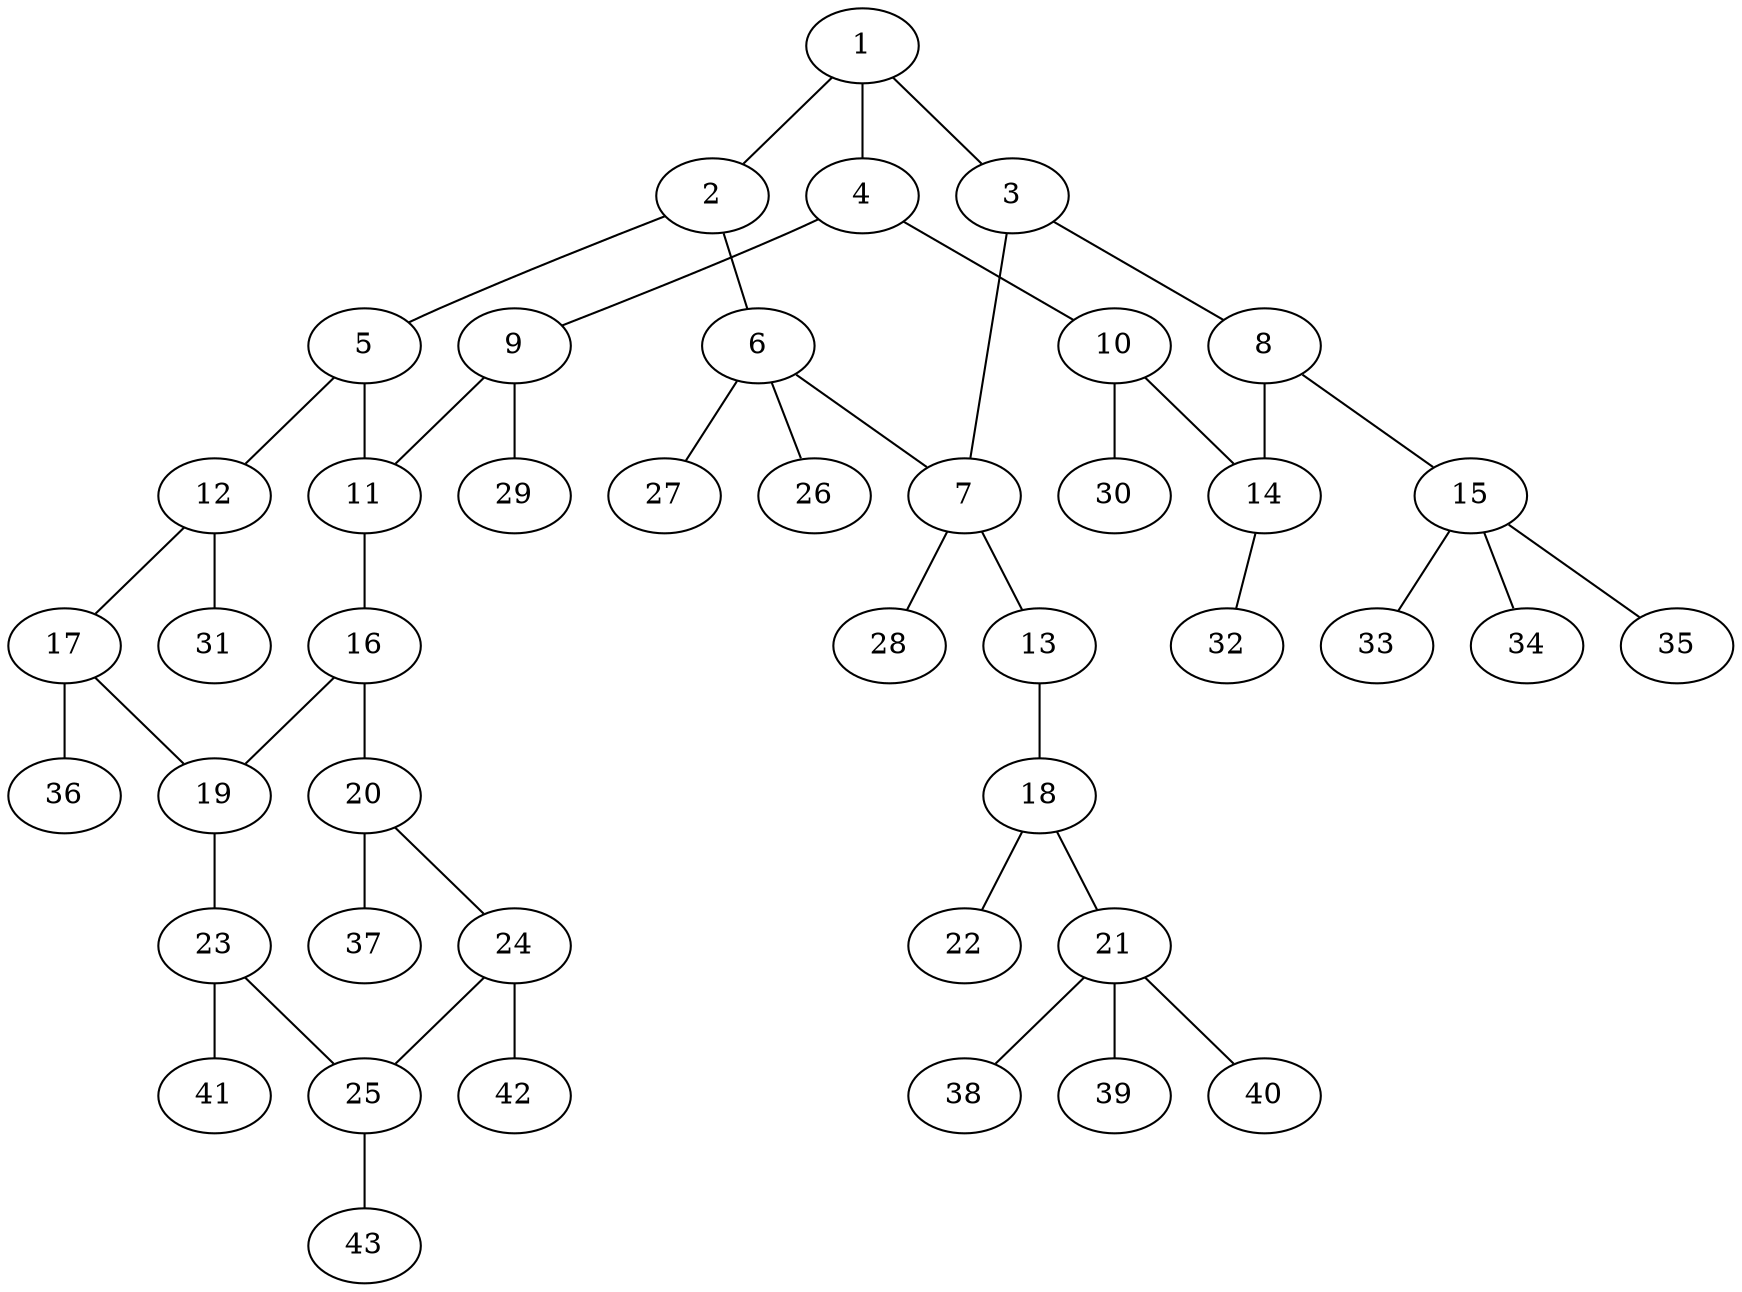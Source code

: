 graph molecule_2576 {
	1	 [chem=C];
	2	 [chem=C];
	1 -- 2	 [valence=1];
	3	 [chem=C];
	1 -- 3	 [valence=2];
	4	 [chem=C];
	1 -- 4	 [valence=1];
	5	 [chem=C];
	2 -- 5	 [valence=2];
	6	 [chem=C];
	2 -- 6	 [valence=1];
	7	 [chem=C];
	3 -- 7	 [valence=1];
	8	 [chem=C];
	3 -- 8	 [valence=1];
	9	 [chem=C];
	4 -- 9	 [valence=1];
	10	 [chem=C];
	4 -- 10	 [valence=2];
	11	 [chem=C];
	5 -- 11	 [valence=1];
	12	 [chem=C];
	5 -- 12	 [valence=1];
	6 -- 7	 [valence=1];
	26	 [chem=H];
	6 -- 26	 [valence=1];
	27	 [chem=H];
	6 -- 27	 [valence=1];
	13	 [chem=O];
	7 -- 13	 [valence=1];
	28	 [chem=H];
	7 -- 28	 [valence=1];
	14	 [chem=C];
	8 -- 14	 [valence=2];
	15	 [chem=C];
	8 -- 15	 [valence=1];
	9 -- 11	 [valence=2];
	29	 [chem=H];
	9 -- 29	 [valence=1];
	10 -- 14	 [valence=1];
	30	 [chem=H];
	10 -- 30	 [valence=1];
	16	 [chem=C];
	11 -- 16	 [valence=1];
	17	 [chem=C];
	12 -- 17	 [valence=2];
	31	 [chem=H];
	12 -- 31	 [valence=1];
	18	 [chem=C];
	13 -- 18	 [valence=1];
	32	 [chem=H];
	14 -- 32	 [valence=1];
	33	 [chem=H];
	15 -- 33	 [valence=1];
	34	 [chem=H];
	15 -- 34	 [valence=1];
	35	 [chem=H];
	15 -- 35	 [valence=1];
	19	 [chem=C];
	16 -- 19	 [valence=2];
	20	 [chem=C];
	16 -- 20	 [valence=1];
	17 -- 19	 [valence=1];
	36	 [chem=H];
	17 -- 36	 [valence=1];
	21	 [chem=C];
	18 -- 21	 [valence=1];
	22	 [chem=O];
	18 -- 22	 [valence=2];
	23	 [chem=C];
	19 -- 23	 [valence=1];
	24	 [chem=C];
	20 -- 24	 [valence=2];
	37	 [chem=H];
	20 -- 37	 [valence=1];
	38	 [chem=H];
	21 -- 38	 [valence=1];
	39	 [chem=H];
	21 -- 39	 [valence=1];
	40	 [chem=H];
	21 -- 40	 [valence=1];
	25	 [chem=C];
	23 -- 25	 [valence=2];
	41	 [chem=H];
	23 -- 41	 [valence=1];
	24 -- 25	 [valence=1];
	42	 [chem=H];
	24 -- 42	 [valence=1];
	43	 [chem=H];
	25 -- 43	 [valence=1];
}
